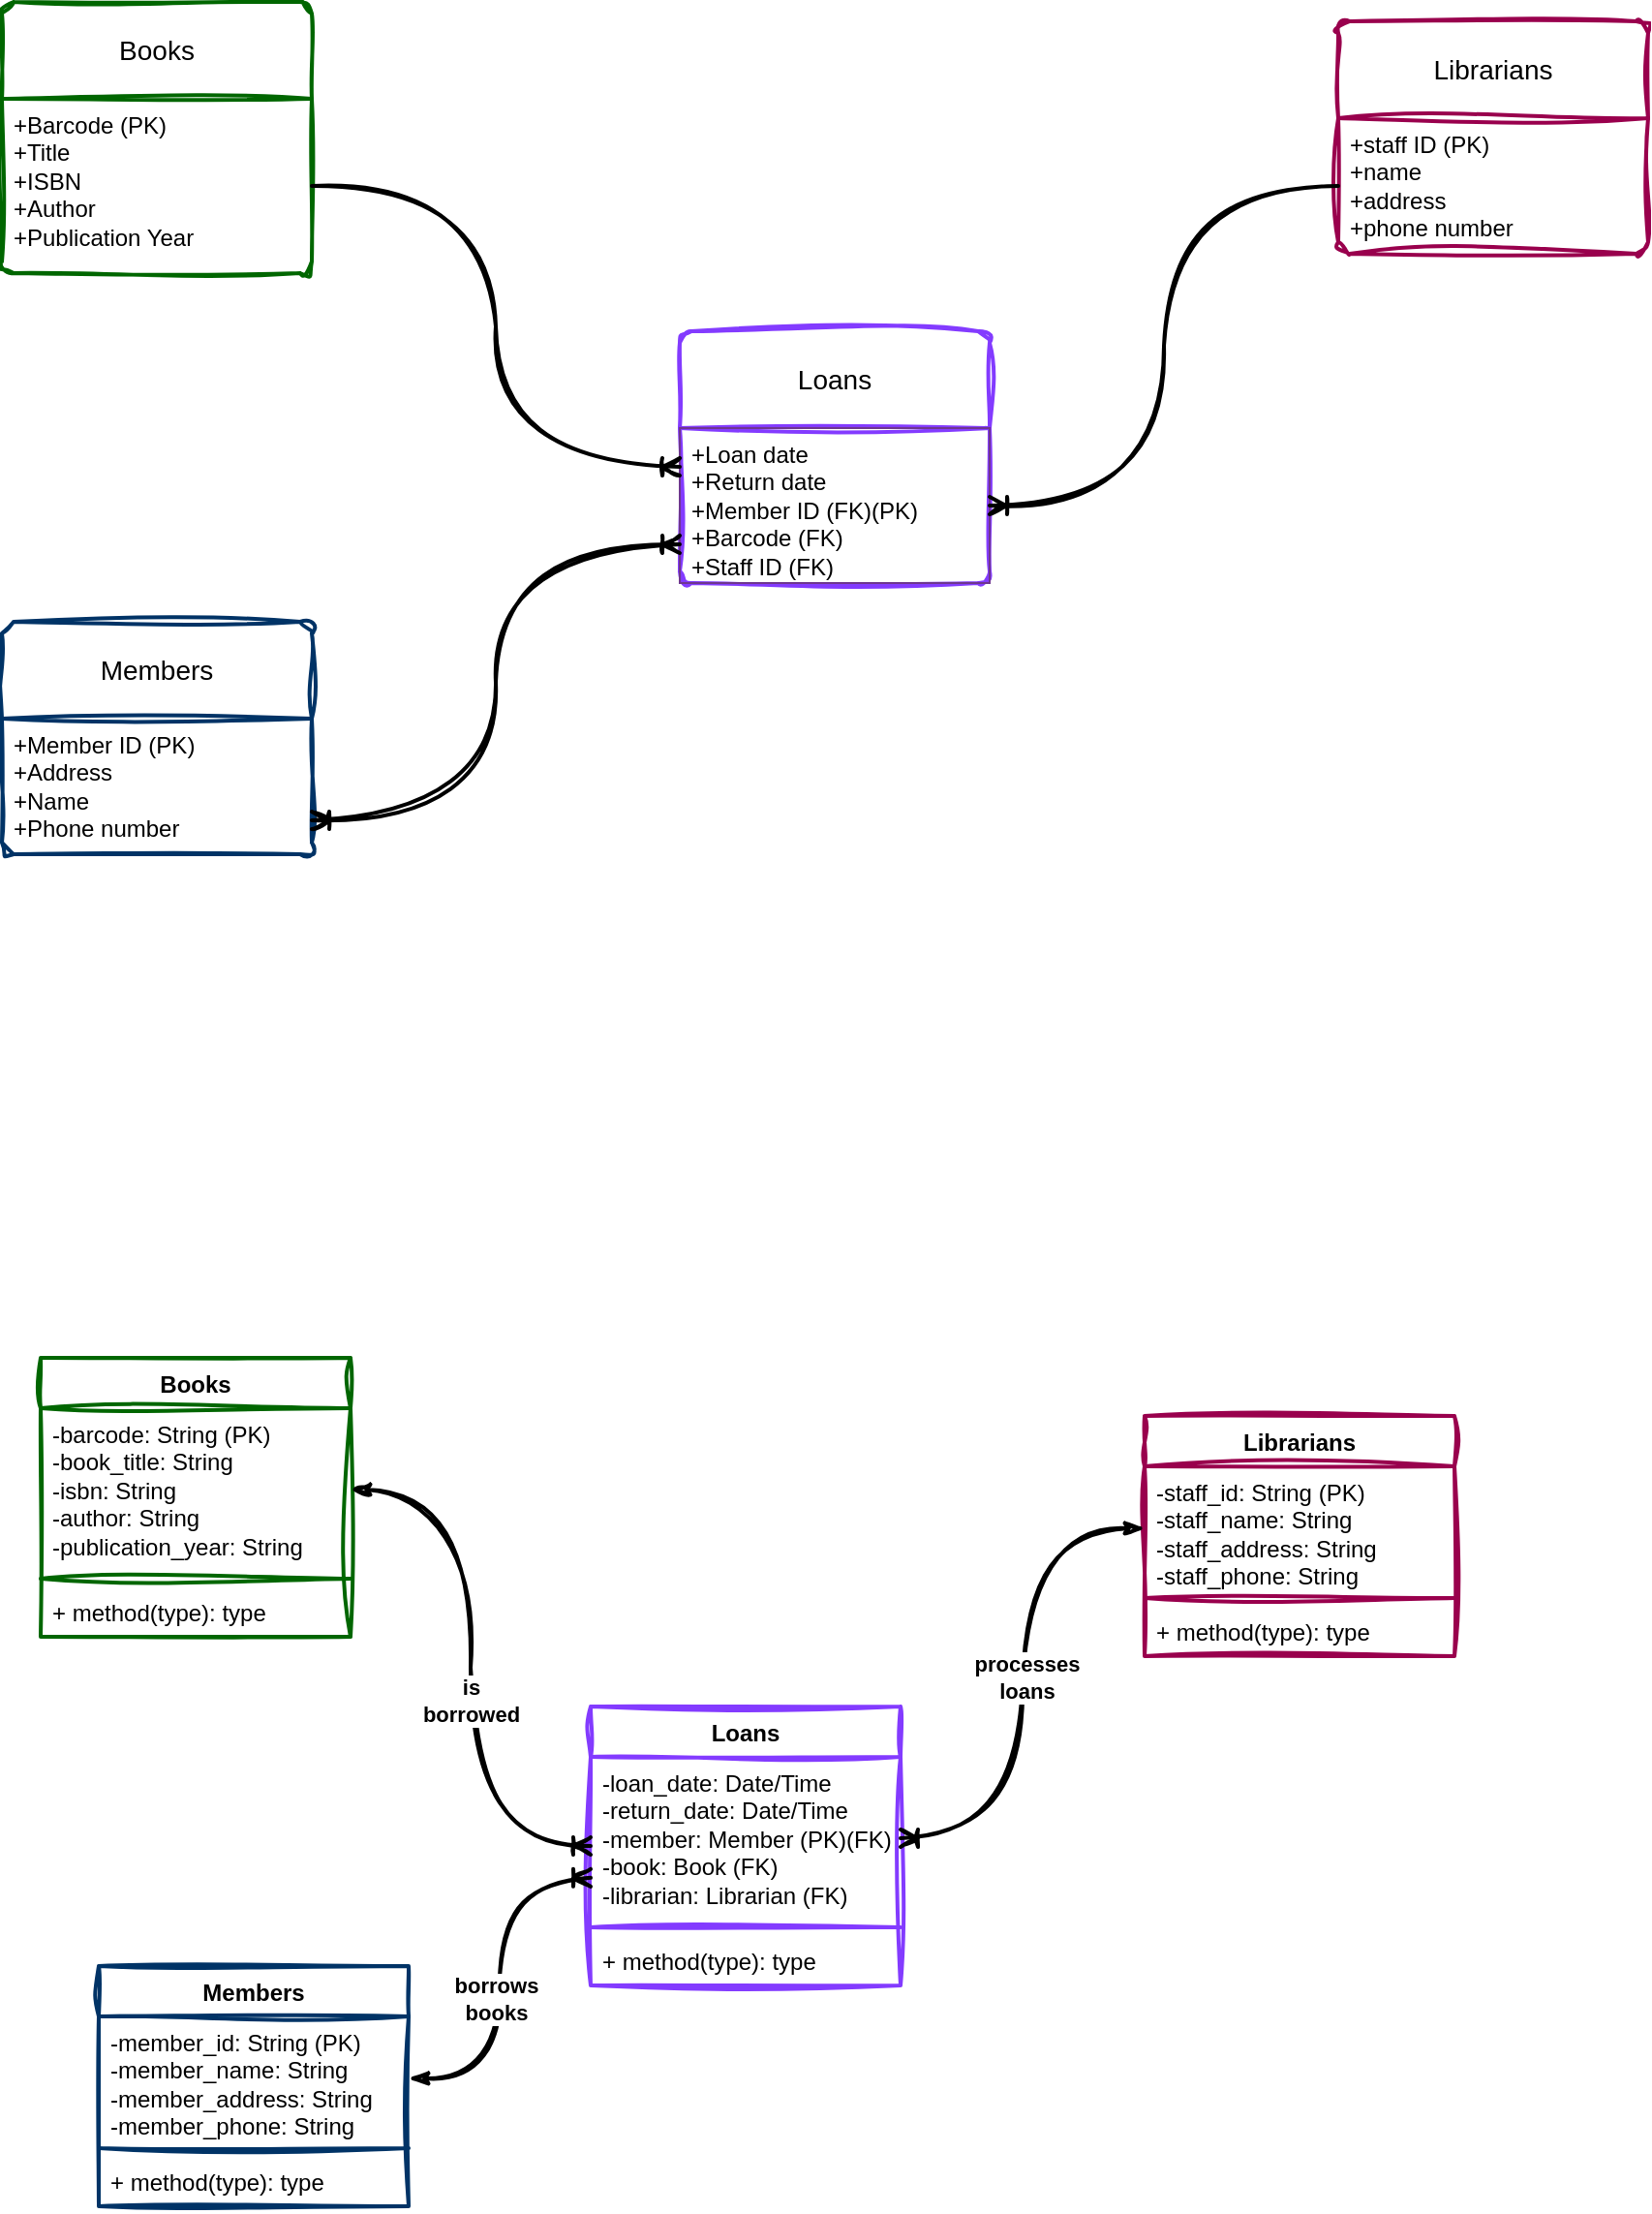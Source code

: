<mxfile version="24.4.10" type="github">
  <diagram name="Page-1" id="xqe3LvOjElyQk0f01b2X">
    <mxGraphModel dx="954" dy="1775" grid="1" gridSize="10" guides="1" tooltips="1" connect="1" arrows="1" fold="1" page="1" pageScale="1" pageWidth="827" pageHeight="1169" math="0" shadow="0">
      <root>
        <mxCell id="0" />
        <mxCell id="1" parent="0" />
        <mxCell id="Pnmi9XVg8rc8oOxsNoW1-1" value="Librarians" style="swimlane;childLayout=stackLayout;horizontal=1;startSize=50;horizontalStack=0;rounded=1;fontSize=14;fontStyle=0;strokeWidth=2;resizeParent=0;resizeLast=1;shadow=0;dashed=0;align=center;arcSize=4;whiteSpace=wrap;html=1;strokeColor=#99004D;sketch=1;curveFitting=1;jiggle=2;" parent="1" vertex="1">
          <mxGeometry x="720" y="-30" width="160" height="120" as="geometry">
            <mxRectangle x="310" y="200" width="100" height="50" as="alternateBounds" />
          </mxGeometry>
        </mxCell>
        <mxCell id="Pnmi9XVg8rc8oOxsNoW1-2" value="+staff ID (PK)&lt;div&gt;+name&lt;/div&gt;&lt;div&gt;+address&lt;/div&gt;&lt;div&gt;+phone number&lt;/div&gt;" style="align=left;strokeColor=none;fillColor=none;spacingLeft=4;fontSize=12;verticalAlign=top;resizable=0;rotatable=0;part=1;html=1;" parent="Pnmi9XVg8rc8oOxsNoW1-1" vertex="1">
          <mxGeometry y="50" width="160" height="70" as="geometry" />
        </mxCell>
        <mxCell id="Pnmi9XVg8rc8oOxsNoW1-3" value="Loans" style="swimlane;childLayout=stackLayout;horizontal=1;startSize=50;horizontalStack=0;rounded=1;fontSize=14;fontStyle=0;strokeWidth=2;resizeParent=0;resizeLast=1;shadow=0;dashed=0;align=center;arcSize=4;whiteSpace=wrap;html=1;strokeColor=#833BFF;fillStyle=hatch;gradientColor=none;swimlaneFillColor=none;glass=0;sketch=1;curveFitting=1;jiggle=2;" parent="1" vertex="1">
          <mxGeometry x="380" y="130" width="160" height="130" as="geometry" />
        </mxCell>
        <mxCell id="Pnmi9XVg8rc8oOxsNoW1-4" value="+Loan date&amp;nbsp;&lt;br&gt;+Return date&lt;div&gt;+Member ID (FK)(PK)&lt;/div&gt;&lt;div&gt;+Barcode (FK)&lt;/div&gt;&lt;div&gt;+Staff ID (FK)&lt;/div&gt;" style="align=left;strokeColor=#6E368F;fillColor=none;spacingLeft=4;fontSize=12;verticalAlign=top;resizable=0;rotatable=0;part=1;html=1;" parent="Pnmi9XVg8rc8oOxsNoW1-3" vertex="1">
          <mxGeometry y="50" width="160" height="80" as="geometry" />
        </mxCell>
        <mxCell id="Pnmi9XVg8rc8oOxsNoW1-5" value="Members" style="swimlane;childLayout=stackLayout;horizontal=1;startSize=50;horizontalStack=0;rounded=1;fontSize=14;fontStyle=0;strokeWidth=2;resizeParent=0;resizeLast=1;shadow=0;dashed=0;align=center;arcSize=4;whiteSpace=wrap;html=1;strokeColor=#003366;sketch=1;curveFitting=1;jiggle=2;" parent="1" vertex="1">
          <mxGeometry x="30" y="280" width="160" height="120" as="geometry" />
        </mxCell>
        <mxCell id="Pnmi9XVg8rc8oOxsNoW1-6" value="&lt;div&gt;+Member ID (PK)&lt;br&gt;+Address&lt;br&gt;+Name&lt;div&gt;+Phone number&lt;/div&gt;&lt;/div&gt;" style="align=left;strokeColor=none;fillColor=none;spacingLeft=4;fontSize=12;verticalAlign=top;resizable=0;rotatable=0;part=1;html=1;" parent="Pnmi9XVg8rc8oOxsNoW1-5" vertex="1">
          <mxGeometry y="50" width="160" height="70" as="geometry" />
        </mxCell>
        <mxCell id="Pnmi9XVg8rc8oOxsNoW1-7" value="Books" style="swimlane;childLayout=stackLayout;horizontal=1;startSize=50;horizontalStack=0;rounded=1;fontSize=14;fontStyle=0;strokeWidth=2;resizeParent=0;resizeLast=1;shadow=0;dashed=0;align=center;arcSize=4;whiteSpace=wrap;html=1;strokeColor=#006600;sketch=1;curveFitting=1;jiggle=2;" parent="1" vertex="1">
          <mxGeometry x="30" y="-40" width="160" height="140" as="geometry" />
        </mxCell>
        <mxCell id="Pnmi9XVg8rc8oOxsNoW1-8" value="&lt;div&gt;+Barcode (PK)&lt;br&gt;&lt;/div&gt;+Title&lt;br&gt;+ISBN&lt;br&gt;+Author&lt;div&gt;+Publication Year&lt;/div&gt;" style="align=left;strokeColor=none;fillColor=none;spacingLeft=4;fontSize=12;verticalAlign=top;resizable=0;rotatable=0;part=1;html=1;" parent="Pnmi9XVg8rc8oOxsNoW1-7" vertex="1">
          <mxGeometry y="50" width="160" height="90" as="geometry" />
        </mxCell>
        <mxCell id="LkRigBs5G1Cr1foDOkmd-5" style="rounded=0;orthogonalLoop=1;jettySize=auto;html=1;exitX=0;exitY=0.75;exitDx=0;exitDy=0;entryX=1;entryY=0.75;entryDx=0;entryDy=0;endArrow=ERoneToMany;endFill=0;startArrow=ERoneToMany;startFill=0;edgeStyle=orthogonalEdgeStyle;curved=1;strokeWidth=2;sketch=1;curveFitting=1;jiggle=2;" parent="1" source="Pnmi9XVg8rc8oOxsNoW1-4" target="Pnmi9XVg8rc8oOxsNoW1-6" edge="1">
          <mxGeometry relative="1" as="geometry" />
        </mxCell>
        <mxCell id="LkRigBs5G1Cr1foDOkmd-6" style="edgeStyle=orthogonalEdgeStyle;rounded=0;orthogonalLoop=1;jettySize=auto;html=1;exitX=1;exitY=0.5;exitDx=0;exitDy=0;entryX=0;entryY=0.25;entryDx=0;entryDy=0;curved=1;endArrow=ERoneToMany;endFill=0;strokeWidth=2;sketch=1;curveFitting=1;jiggle=2;" parent="1" source="Pnmi9XVg8rc8oOxsNoW1-8" target="Pnmi9XVg8rc8oOxsNoW1-4" edge="1">
          <mxGeometry relative="1" as="geometry" />
        </mxCell>
        <mxCell id="LkRigBs5G1Cr1foDOkmd-7" style="edgeStyle=orthogonalEdgeStyle;rounded=0;orthogonalLoop=1;jettySize=auto;html=1;exitX=0;exitY=0.5;exitDx=0;exitDy=0;entryX=1;entryY=0.5;entryDx=0;entryDy=0;endArrow=ERoneToMany;endFill=0;curved=1;strokeWidth=2;sketch=1;curveFitting=1;jiggle=2;" parent="1" source="Pnmi9XVg8rc8oOxsNoW1-2" target="Pnmi9XVg8rc8oOxsNoW1-4" edge="1">
          <mxGeometry relative="1" as="geometry" />
        </mxCell>
        <mxCell id="khFdmWNOLlkciefDZkoT-1" value="Books" style="swimlane;fontStyle=1;align=center;verticalAlign=top;childLayout=stackLayout;horizontal=1;startSize=26;horizontalStack=0;resizeParent=1;resizeParentMax=0;resizeLast=0;collapsible=1;marginBottom=0;whiteSpace=wrap;html=1;sketch=1;curveFitting=1;jiggle=2;strokeColor=#006600;rounded=0;strokeWidth=2;" vertex="1" parent="1">
          <mxGeometry x="50" y="660" width="160" height="144" as="geometry" />
        </mxCell>
        <mxCell id="khFdmWNOLlkciefDZkoT-2" value="-barcode: String (PK)&lt;div&gt;-book_title: String&lt;/div&gt;&lt;div&gt;-isbn: String&lt;/div&gt;&lt;div&gt;-author: String&lt;/div&gt;&lt;div&gt;-publication_year: String&lt;/div&gt;" style="text;strokeColor=none;fillColor=none;align=left;verticalAlign=top;spacingLeft=4;spacingRight=4;overflow=hidden;rotatable=0;points=[[0,0.5],[1,0.5]];portConstraint=eastwest;whiteSpace=wrap;html=1;" vertex="1" parent="khFdmWNOLlkciefDZkoT-1">
          <mxGeometry y="26" width="160" height="84" as="geometry" />
        </mxCell>
        <mxCell id="khFdmWNOLlkciefDZkoT-3" value="" style="line;strokeWidth=2;fillColor=none;align=left;verticalAlign=middle;spacingTop=-1;spacingLeft=3;spacingRight=3;rotatable=0;labelPosition=right;points=[];portConstraint=eastwest;strokeColor=inherit;sketch=1;curveFitting=1;jiggle=2;" vertex="1" parent="khFdmWNOLlkciefDZkoT-1">
          <mxGeometry y="110" width="160" height="8" as="geometry" />
        </mxCell>
        <mxCell id="khFdmWNOLlkciefDZkoT-4" value="+ method(type): type" style="text;strokeColor=none;fillColor=none;align=left;verticalAlign=top;spacingLeft=4;spacingRight=4;overflow=hidden;rotatable=0;points=[[0,0.5],[1,0.5]];portConstraint=eastwest;whiteSpace=wrap;html=1;" vertex="1" parent="khFdmWNOLlkciefDZkoT-1">
          <mxGeometry y="118" width="160" height="26" as="geometry" />
        </mxCell>
        <mxCell id="khFdmWNOLlkciefDZkoT-5" value="Members" style="swimlane;fontStyle=1;align=center;verticalAlign=top;childLayout=stackLayout;horizontal=1;startSize=26;horizontalStack=0;resizeParent=1;resizeParentMax=0;resizeLast=0;collapsible=1;marginBottom=0;whiteSpace=wrap;html=1;strokeColor=#003366;sketch=1;curveFitting=1;jiggle=2;rounded=0;strokeWidth=2;" vertex="1" parent="1">
          <mxGeometry x="80" y="974" width="160" height="124" as="geometry" />
        </mxCell>
        <mxCell id="khFdmWNOLlkciefDZkoT-6" value="-member_id: String (PK)&lt;div&gt;-member_name: String&lt;/div&gt;&lt;div&gt;-member_address: String&lt;/div&gt;&lt;div&gt;-member_phone: String&lt;/div&gt;" style="text;strokeColor=none;fillColor=none;align=left;verticalAlign=top;spacingLeft=4;spacingRight=4;overflow=hidden;rotatable=0;points=[[0,0.5],[1,0.5]];portConstraint=eastwest;whiteSpace=wrap;html=1;" vertex="1" parent="khFdmWNOLlkciefDZkoT-5">
          <mxGeometry y="26" width="160" height="64" as="geometry" />
        </mxCell>
        <mxCell id="khFdmWNOLlkciefDZkoT-7" value="" style="line;strokeWidth=2;fillColor=none;align=left;verticalAlign=middle;spacingTop=-1;spacingLeft=3;spacingRight=3;rotatable=0;labelPosition=right;points=[];portConstraint=eastwest;strokeColor=inherit;sketch=1;curveFitting=1;jiggle=2;" vertex="1" parent="khFdmWNOLlkciefDZkoT-5">
          <mxGeometry y="90" width="160" height="8" as="geometry" />
        </mxCell>
        <mxCell id="khFdmWNOLlkciefDZkoT-8" value="+ method(type): type" style="text;strokeColor=none;fillColor=none;align=left;verticalAlign=top;spacingLeft=4;spacingRight=4;overflow=hidden;rotatable=0;points=[[0,0.5],[1,0.5]];portConstraint=eastwest;whiteSpace=wrap;html=1;" vertex="1" parent="khFdmWNOLlkciefDZkoT-5">
          <mxGeometry y="98" width="160" height="26" as="geometry" />
        </mxCell>
        <mxCell id="khFdmWNOLlkciefDZkoT-9" value="Librarians" style="swimlane;fontStyle=1;align=center;verticalAlign=top;childLayout=stackLayout;horizontal=1;startSize=26;horizontalStack=0;resizeParent=1;resizeParentMax=0;resizeLast=0;collapsible=1;marginBottom=0;whiteSpace=wrap;html=1;strokeColor=#99004D;sketch=1;curveFitting=1;jiggle=2;rounded=0;strokeWidth=2;" vertex="1" parent="1">
          <mxGeometry x="620" y="690" width="160" height="124" as="geometry" />
        </mxCell>
        <mxCell id="khFdmWNOLlkciefDZkoT-10" value="-staff_id: String (PK)&lt;div&gt;-staff_name: String&lt;/div&gt;&lt;div&gt;-staff_address: String&lt;/div&gt;&lt;div&gt;-staff_phone: String&lt;/div&gt;" style="text;strokeColor=none;fillColor=none;align=left;verticalAlign=top;spacingLeft=4;spacingRight=4;overflow=hidden;rotatable=0;points=[[0,0.5],[1,0.5]];portConstraint=eastwest;whiteSpace=wrap;html=1;" vertex="1" parent="khFdmWNOLlkciefDZkoT-9">
          <mxGeometry y="26" width="160" height="64" as="geometry" />
        </mxCell>
        <mxCell id="khFdmWNOLlkciefDZkoT-11" value="" style="line;strokeWidth=2;fillColor=none;align=left;verticalAlign=middle;spacingTop=-1;spacingLeft=3;spacingRight=3;rotatable=0;labelPosition=right;points=[];portConstraint=eastwest;strokeColor=inherit;sketch=1;curveFitting=1;jiggle=2;" vertex="1" parent="khFdmWNOLlkciefDZkoT-9">
          <mxGeometry y="90" width="160" height="8" as="geometry" />
        </mxCell>
        <mxCell id="khFdmWNOLlkciefDZkoT-12" value="+ method(type): type" style="text;strokeColor=none;fillColor=none;align=left;verticalAlign=top;spacingLeft=4;spacingRight=4;overflow=hidden;rotatable=0;points=[[0,0.5],[1,0.5]];portConstraint=eastwest;whiteSpace=wrap;html=1;" vertex="1" parent="khFdmWNOLlkciefDZkoT-9">
          <mxGeometry y="98" width="160" height="26" as="geometry" />
        </mxCell>
        <mxCell id="khFdmWNOLlkciefDZkoT-13" value="Loans" style="swimlane;fontStyle=1;align=center;verticalAlign=top;childLayout=stackLayout;horizontal=1;startSize=26;horizontalStack=0;resizeParent=1;resizeParentMax=0;resizeLast=0;collapsible=1;marginBottom=0;whiteSpace=wrap;html=1;strokeColor=#833BFF;rounded=0;sketch=1;curveFitting=1;jiggle=2;strokeWidth=2;" vertex="1" parent="1">
          <mxGeometry x="334" y="840" width="160" height="144" as="geometry" />
        </mxCell>
        <mxCell id="khFdmWNOLlkciefDZkoT-14" value="-loan_date: Date/Time&lt;div&gt;-return_date: Date/Time&lt;/div&gt;&lt;div&gt;-member: Member (PK)(FK)&lt;/div&gt;&lt;div&gt;-book: Book (FK)&lt;/div&gt;&lt;div&gt;-librarian: Librarian (FK)&lt;/div&gt;" style="text;strokeColor=none;fillColor=none;align=left;verticalAlign=top;spacingLeft=4;spacingRight=4;overflow=hidden;rotatable=0;points=[[0,0.5],[1,0.5]];portConstraint=eastwest;whiteSpace=wrap;html=1;" vertex="1" parent="khFdmWNOLlkciefDZkoT-13">
          <mxGeometry y="26" width="160" height="84" as="geometry" />
        </mxCell>
        <mxCell id="khFdmWNOLlkciefDZkoT-15" value="" style="line;strokeWidth=2;fillColor=none;align=left;verticalAlign=middle;spacingTop=-1;spacingLeft=3;spacingRight=3;rotatable=0;labelPosition=right;points=[];portConstraint=eastwest;strokeColor=inherit;sketch=1;curveFitting=1;jiggle=2;" vertex="1" parent="khFdmWNOLlkciefDZkoT-13">
          <mxGeometry y="110" width="160" height="8" as="geometry" />
        </mxCell>
        <mxCell id="khFdmWNOLlkciefDZkoT-16" value="+ method(type): type" style="text;strokeColor=none;fillColor=none;align=left;verticalAlign=top;spacingLeft=4;spacingRight=4;overflow=hidden;rotatable=0;points=[[0,0.5],[1,0.5]];portConstraint=eastwest;whiteSpace=wrap;html=1;" vertex="1" parent="khFdmWNOLlkciefDZkoT-13">
          <mxGeometry y="118" width="160" height="26" as="geometry" />
        </mxCell>
        <mxCell id="khFdmWNOLlkciefDZkoT-17" style="edgeStyle=orthogonalEdgeStyle;rounded=0;orthogonalLoop=1;jettySize=auto;html=1;exitX=1;exitY=0.5;exitDx=0;exitDy=0;entryX=0;entryY=0.5;entryDx=0;entryDy=0;sketch=1;curveFitting=1;jiggle=2;strokeWidth=2;endArrow=ERoneToMany;endFill=0;curved=1;startArrow=classicThin;startFill=0;" edge="1" parent="1" source="khFdmWNOLlkciefDZkoT-2" target="khFdmWNOLlkciefDZkoT-13">
          <mxGeometry relative="1" as="geometry" />
        </mxCell>
        <mxCell id="khFdmWNOLlkciefDZkoT-18" value="&lt;b&gt;is&lt;/b&gt;&lt;div&gt;&lt;b&gt;borrowed&lt;/b&gt;&lt;/div&gt;" style="edgeLabel;html=1;align=center;verticalAlign=middle;resizable=0;points=[];" vertex="1" connectable="0" parent="khFdmWNOLlkciefDZkoT-17">
          <mxGeometry x="0.112" relative="1" as="geometry">
            <mxPoint as="offset" />
          </mxGeometry>
        </mxCell>
        <mxCell id="khFdmWNOLlkciefDZkoT-19" style="edgeStyle=orthogonalEdgeStyle;rounded=0;orthogonalLoop=1;jettySize=auto;html=1;entryX=0;entryY=0.743;entryDx=0;entryDy=0;entryPerimeter=0;strokeWidth=2;sketch=1;curveFitting=1;jiggle=2;curved=1;endArrow=ERoneToMany;endFill=0;startArrow=classicThin;startFill=0;" edge="1" parent="1" source="khFdmWNOLlkciefDZkoT-6" target="khFdmWNOLlkciefDZkoT-14">
          <mxGeometry relative="1" as="geometry" />
        </mxCell>
        <mxCell id="khFdmWNOLlkciefDZkoT-20" value="&lt;b&gt;borrows&lt;/b&gt;&lt;div&gt;&lt;b&gt;books&lt;/b&gt;&lt;/div&gt;" style="edgeLabel;html=1;align=center;verticalAlign=middle;resizable=0;points=[];" vertex="1" connectable="0" parent="khFdmWNOLlkciefDZkoT-19">
          <mxGeometry x="-0.102" y="2" relative="1" as="geometry">
            <mxPoint as="offset" />
          </mxGeometry>
        </mxCell>
        <mxCell id="khFdmWNOLlkciefDZkoT-21" style="edgeStyle=orthogonalEdgeStyle;rounded=0;orthogonalLoop=1;jettySize=auto;html=1;exitX=0;exitY=0.5;exitDx=0;exitDy=0;entryX=1;entryY=0.5;entryDx=0;entryDy=0;strokeWidth=2;sketch=1;curveFitting=1;jiggle=2;curved=1;endArrow=ERoneToMany;endFill=0;startArrow=classicThin;startFill=0;" edge="1" parent="1" source="khFdmWNOLlkciefDZkoT-10" target="khFdmWNOLlkciefDZkoT-14">
          <mxGeometry relative="1" as="geometry" />
        </mxCell>
        <mxCell id="khFdmWNOLlkciefDZkoT-22" value="&lt;b&gt;processes&lt;/b&gt;&lt;div&gt;&lt;b&gt;loans&lt;/b&gt;&lt;/div&gt;" style="edgeLabel;html=1;align=center;verticalAlign=middle;resizable=0;points=[];" vertex="1" connectable="0" parent="khFdmWNOLlkciefDZkoT-21">
          <mxGeometry x="-0.025" y="2" relative="1" as="geometry">
            <mxPoint as="offset" />
          </mxGeometry>
        </mxCell>
      </root>
    </mxGraphModel>
  </diagram>
</mxfile>
